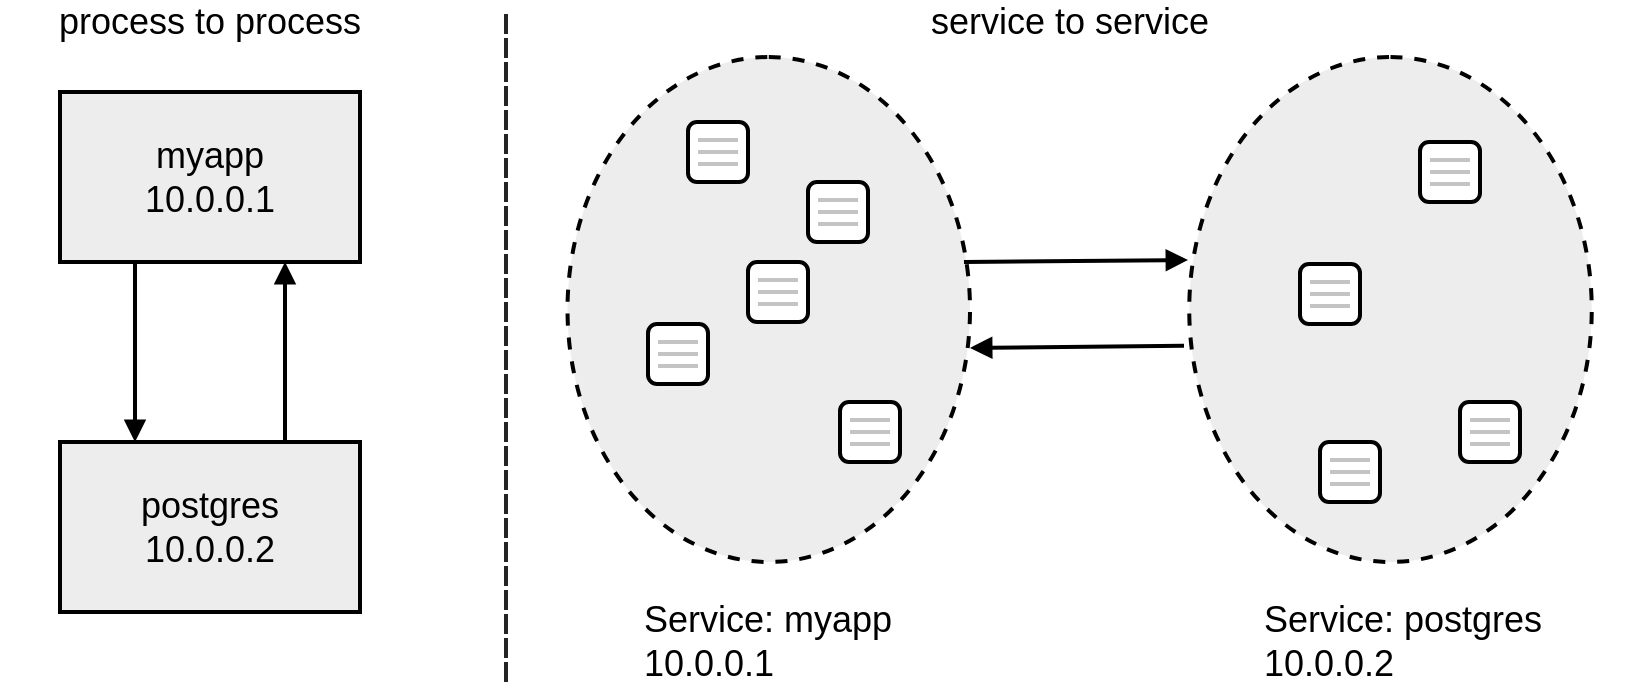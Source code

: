 <mxfile version="13.2.4" type="device"><diagram id="Jm6dvu_bfIZZSHNotO0E" name="Page-1"><mxGraphModel dx="1106" dy="830" grid="1" gridSize="10" guides="1" tooltips="1" connect="1" arrows="1" fold="1" page="1" pageScale="1" pageWidth="827" pageHeight="1169" math="0" shadow="0"><root><mxCell id="0"/><mxCell id="1" parent="0"/><mxCell id="F_ekyUGEE39JI1hoZRc2-3" value="" style="ellipse;whiteSpace=wrap;html=1;rotation=-90;dashed=1;strokeWidth=2;fillColor=#EDEDED;" vertex="1" parent="1"><mxGeometry x="268.13" y="113.13" width="252.5" height="201.25" as="geometry"/></mxCell><mxCell id="F_ekyUGEE39JI1hoZRc2-4" value="" style="ellipse;whiteSpace=wrap;html=1;rotation=-90;dashed=1;strokeWidth=2;fillColor=#EDEDED;" vertex="1" parent="1"><mxGeometry x="579" y="113.13" width="252.5" height="201.25" as="geometry"/></mxCell><mxCell id="F_ekyUGEE39JI1hoZRc2-11" value="" style="group;" vertex="1" connectable="0" parent="1"><mxGeometry x="334" y="221" width="30" height="30" as="geometry"/></mxCell><mxCell id="F_ekyUGEE39JI1hoZRc2-5" value="" style="rounded=1;whiteSpace=wrap;html=1;strokeWidth=2;" vertex="1" parent="F_ekyUGEE39JI1hoZRc2-11"><mxGeometry width="30" height="30" as="geometry"/></mxCell><mxCell id="F_ekyUGEE39JI1hoZRc2-8" value="" style="endArrow=none;html=1;entryX=0.2;entryY=0.3;entryDx=0;entryDy=0;entryPerimeter=0;exitX=0.867;exitY=0.3;exitDx=0;exitDy=0;exitPerimeter=0;strokeWidth=2;strokeColor=#C4C4C4;" edge="1" parent="F_ekyUGEE39JI1hoZRc2-11"><mxGeometry width="50" height="50" relative="1" as="geometry"><mxPoint x="25.01" y="9" as="sourcePoint"/><mxPoint x="5" y="9" as="targetPoint"/></mxGeometry></mxCell><mxCell id="F_ekyUGEE39JI1hoZRc2-9" value="" style="endArrow=none;html=1;entryX=0.2;entryY=0.3;entryDx=0;entryDy=0;entryPerimeter=0;exitX=0.867;exitY=0.3;exitDx=0;exitDy=0;exitPerimeter=0;strokeWidth=2;strokeColor=#C4C4C4;" edge="1" parent="F_ekyUGEE39JI1hoZRc2-11"><mxGeometry width="50" height="50" relative="1" as="geometry"><mxPoint x="25.01" y="15" as="sourcePoint"/><mxPoint x="5" y="15" as="targetPoint"/></mxGeometry></mxCell><mxCell id="F_ekyUGEE39JI1hoZRc2-10" value="" style="endArrow=none;html=1;entryX=0.2;entryY=0.3;entryDx=0;entryDy=0;entryPerimeter=0;exitX=0.867;exitY=0.3;exitDx=0;exitDy=0;exitPerimeter=0;strokeWidth=2;strokeColor=#C4C4C4;" edge="1" parent="F_ekyUGEE39JI1hoZRc2-11"><mxGeometry width="50" height="50" relative="1" as="geometry"><mxPoint x="25.01" y="21" as="sourcePoint"/><mxPoint x="5" y="21" as="targetPoint"/></mxGeometry></mxCell><mxCell id="F_ekyUGEE39JI1hoZRc2-12" value="" style="group;" vertex="1" connectable="0" parent="1"><mxGeometry x="384" y="190" width="30" height="30" as="geometry"/></mxCell><mxCell id="F_ekyUGEE39JI1hoZRc2-13" value="" style="rounded=1;whiteSpace=wrap;html=1;strokeWidth=2;" vertex="1" parent="F_ekyUGEE39JI1hoZRc2-12"><mxGeometry width="30" height="30" as="geometry"/></mxCell><mxCell id="F_ekyUGEE39JI1hoZRc2-14" value="" style="endArrow=none;html=1;entryX=0.2;entryY=0.3;entryDx=0;entryDy=0;entryPerimeter=0;exitX=0.867;exitY=0.3;exitDx=0;exitDy=0;exitPerimeter=0;strokeWidth=2;strokeColor=#C4C4C4;" edge="1" parent="F_ekyUGEE39JI1hoZRc2-12"><mxGeometry width="50" height="50" relative="1" as="geometry"><mxPoint x="25.01" y="9" as="sourcePoint"/><mxPoint x="5" y="9" as="targetPoint"/></mxGeometry></mxCell><mxCell id="F_ekyUGEE39JI1hoZRc2-15" value="" style="endArrow=none;html=1;entryX=0.2;entryY=0.3;entryDx=0;entryDy=0;entryPerimeter=0;exitX=0.867;exitY=0.3;exitDx=0;exitDy=0;exitPerimeter=0;strokeWidth=2;strokeColor=#C4C4C4;" edge="1" parent="F_ekyUGEE39JI1hoZRc2-12"><mxGeometry width="50" height="50" relative="1" as="geometry"><mxPoint x="25.01" y="15" as="sourcePoint"/><mxPoint x="5" y="15" as="targetPoint"/></mxGeometry></mxCell><mxCell id="F_ekyUGEE39JI1hoZRc2-16" value="" style="endArrow=none;html=1;entryX=0.2;entryY=0.3;entryDx=0;entryDy=0;entryPerimeter=0;exitX=0.867;exitY=0.3;exitDx=0;exitDy=0;exitPerimeter=0;strokeWidth=2;strokeColor=#C4C4C4;" edge="1" parent="F_ekyUGEE39JI1hoZRc2-12"><mxGeometry width="50" height="50" relative="1" as="geometry"><mxPoint x="25.01" y="21" as="sourcePoint"/><mxPoint x="5" y="21" as="targetPoint"/></mxGeometry></mxCell><mxCell id="F_ekyUGEE39JI1hoZRc2-32" value="" style="group;align=left;" vertex="1" connectable="0" parent="1"><mxGeometry x="430" y="260" width="397" height="140" as="geometry"/></mxCell><mxCell id="F_ekyUGEE39JI1hoZRc2-33" value="" style="rounded=1;whiteSpace=wrap;html=1;strokeWidth=2;" vertex="1" parent="F_ekyUGEE39JI1hoZRc2-32"><mxGeometry width="30" height="30" as="geometry"/></mxCell><mxCell id="F_ekyUGEE39JI1hoZRc2-34" value="" style="endArrow=none;html=1;entryX=0.2;entryY=0.3;entryDx=0;entryDy=0;entryPerimeter=0;exitX=0.867;exitY=0.3;exitDx=0;exitDy=0;exitPerimeter=0;strokeWidth=2;strokeColor=#C4C4C4;" edge="1" parent="F_ekyUGEE39JI1hoZRc2-32"><mxGeometry width="50" height="50" relative="1" as="geometry"><mxPoint x="25.01" y="9" as="sourcePoint"/><mxPoint x="5" y="9" as="targetPoint"/></mxGeometry></mxCell><mxCell id="F_ekyUGEE39JI1hoZRc2-35" value="" style="endArrow=none;html=1;entryX=0.2;entryY=0.3;entryDx=0;entryDy=0;entryPerimeter=0;exitX=0.867;exitY=0.3;exitDx=0;exitDy=0;exitPerimeter=0;strokeWidth=2;strokeColor=#C4C4C4;" edge="1" parent="F_ekyUGEE39JI1hoZRc2-32"><mxGeometry width="50" height="50" relative="1" as="geometry"><mxPoint x="25.01" y="15" as="sourcePoint"/><mxPoint x="5" y="15" as="targetPoint"/></mxGeometry></mxCell><mxCell id="F_ekyUGEE39JI1hoZRc2-36" value="" style="endArrow=none;html=1;entryX=0.2;entryY=0.3;entryDx=0;entryDy=0;entryPerimeter=0;exitX=0.867;exitY=0.3;exitDx=0;exitDy=0;exitPerimeter=0;strokeWidth=2;strokeColor=#C4C4C4;" edge="1" parent="F_ekyUGEE39JI1hoZRc2-32"><mxGeometry width="50" height="50" relative="1" as="geometry"><mxPoint x="25.01" y="21" as="sourcePoint"/><mxPoint x="5" y="21" as="targetPoint"/></mxGeometry></mxCell><mxCell id="F_ekyUGEE39JI1hoZRc2-91" value="&lt;font style=&quot;font-size: 18px&quot;&gt;Service: postgres&lt;br&gt;10.0.0.2&lt;br&gt;&lt;/font&gt;" style="text;html=1;strokeColor=none;fillColor=none;align=left;verticalAlign=middle;whiteSpace=wrap;rounded=0;" vertex="1" parent="F_ekyUGEE39JI1hoZRc2-32"><mxGeometry x="210" y="100" width="187" height="40" as="geometry"/></mxCell><mxCell id="F_ekyUGEE39JI1hoZRc2-39" value="" style="group;" vertex="1" connectable="0" parent="1"><mxGeometry x="354" y="120" width="30" height="30" as="geometry"/></mxCell><mxCell id="F_ekyUGEE39JI1hoZRc2-40" value="" style="rounded=1;whiteSpace=wrap;html=1;strokeWidth=2;" vertex="1" parent="F_ekyUGEE39JI1hoZRc2-39"><mxGeometry width="30" height="30" as="geometry"/></mxCell><mxCell id="F_ekyUGEE39JI1hoZRc2-41" value="" style="endArrow=none;html=1;entryX=0.2;entryY=0.3;entryDx=0;entryDy=0;entryPerimeter=0;exitX=0.867;exitY=0.3;exitDx=0;exitDy=0;exitPerimeter=0;strokeWidth=2;strokeColor=#C4C4C4;" edge="1" parent="F_ekyUGEE39JI1hoZRc2-39"><mxGeometry width="50" height="50" relative="1" as="geometry"><mxPoint x="25.01" y="9" as="sourcePoint"/><mxPoint x="5" y="9" as="targetPoint"/></mxGeometry></mxCell><mxCell id="F_ekyUGEE39JI1hoZRc2-42" value="" style="endArrow=none;html=1;entryX=0.2;entryY=0.3;entryDx=0;entryDy=0;entryPerimeter=0;exitX=0.867;exitY=0.3;exitDx=0;exitDy=0;exitPerimeter=0;strokeWidth=2;strokeColor=#C4C4C4;" edge="1" parent="F_ekyUGEE39JI1hoZRc2-39"><mxGeometry width="50" height="50" relative="1" as="geometry"><mxPoint x="25.01" y="15" as="sourcePoint"/><mxPoint x="5" y="15" as="targetPoint"/></mxGeometry></mxCell><mxCell id="F_ekyUGEE39JI1hoZRc2-43" value="" style="endArrow=none;html=1;entryX=0.2;entryY=0.3;entryDx=0;entryDy=0;entryPerimeter=0;exitX=0.867;exitY=0.3;exitDx=0;exitDy=0;exitPerimeter=0;strokeWidth=2;strokeColor=#C4C4C4;" edge="1" parent="F_ekyUGEE39JI1hoZRc2-39"><mxGeometry width="50" height="50" relative="1" as="geometry"><mxPoint x="25.01" y="21" as="sourcePoint"/><mxPoint x="5" y="21" as="targetPoint"/></mxGeometry></mxCell><mxCell id="F_ekyUGEE39JI1hoZRc2-50" value="" style="group;" vertex="1" connectable="0" parent="1"><mxGeometry x="414" y="150" width="30" height="30" as="geometry"/></mxCell><mxCell id="F_ekyUGEE39JI1hoZRc2-51" value="" style="rounded=1;whiteSpace=wrap;html=1;strokeWidth=2;" vertex="1" parent="F_ekyUGEE39JI1hoZRc2-50"><mxGeometry width="30" height="30" as="geometry"/></mxCell><mxCell id="F_ekyUGEE39JI1hoZRc2-52" value="" style="endArrow=none;html=1;entryX=0.2;entryY=0.3;entryDx=0;entryDy=0;entryPerimeter=0;exitX=0.867;exitY=0.3;exitDx=0;exitDy=0;exitPerimeter=0;strokeWidth=2;strokeColor=#C4C4C4;" edge="1" parent="F_ekyUGEE39JI1hoZRc2-50"><mxGeometry width="50" height="50" relative="1" as="geometry"><mxPoint x="25.01" y="9" as="sourcePoint"/><mxPoint x="5" y="9" as="targetPoint"/></mxGeometry></mxCell><mxCell id="F_ekyUGEE39JI1hoZRc2-53" value="" style="endArrow=none;html=1;entryX=0.2;entryY=0.3;entryDx=0;entryDy=0;entryPerimeter=0;exitX=0.867;exitY=0.3;exitDx=0;exitDy=0;exitPerimeter=0;strokeWidth=2;strokeColor=#C4C4C4;" edge="1" parent="F_ekyUGEE39JI1hoZRc2-50"><mxGeometry width="50" height="50" relative="1" as="geometry"><mxPoint x="25.01" y="15" as="sourcePoint"/><mxPoint x="5" y="15" as="targetPoint"/></mxGeometry></mxCell><mxCell id="F_ekyUGEE39JI1hoZRc2-54" value="" style="endArrow=none;html=1;entryX=0.2;entryY=0.3;entryDx=0;entryDy=0;entryPerimeter=0;exitX=0.867;exitY=0.3;exitDx=0;exitDy=0;exitPerimeter=0;strokeWidth=2;strokeColor=#C4C4C4;" edge="1" parent="F_ekyUGEE39JI1hoZRc2-50"><mxGeometry width="50" height="50" relative="1" as="geometry"><mxPoint x="25.01" y="21" as="sourcePoint"/><mxPoint x="5" y="21" as="targetPoint"/></mxGeometry></mxCell><mxCell id="F_ekyUGEE39JI1hoZRc2-55" value="" style="group" vertex="1" connectable="0" parent="1"><mxGeometry x="660" y="191" width="30" height="30" as="geometry"/></mxCell><mxCell id="F_ekyUGEE39JI1hoZRc2-56" value="" style="rounded=1;whiteSpace=wrap;html=1;strokeWidth=2;" vertex="1" parent="F_ekyUGEE39JI1hoZRc2-55"><mxGeometry width="30" height="30" as="geometry"/></mxCell><mxCell id="F_ekyUGEE39JI1hoZRc2-57" value="" style="endArrow=none;html=1;entryX=0.2;entryY=0.3;entryDx=0;entryDy=0;entryPerimeter=0;exitX=0.867;exitY=0.3;exitDx=0;exitDy=0;exitPerimeter=0;strokeWidth=2;strokeColor=#C4C4C4;" edge="1" parent="F_ekyUGEE39JI1hoZRc2-55"><mxGeometry width="50" height="50" relative="1" as="geometry"><mxPoint x="25.01" y="9" as="sourcePoint"/><mxPoint x="5" y="9" as="targetPoint"/></mxGeometry></mxCell><mxCell id="F_ekyUGEE39JI1hoZRc2-58" value="" style="endArrow=none;html=1;entryX=0.2;entryY=0.3;entryDx=0;entryDy=0;entryPerimeter=0;exitX=0.867;exitY=0.3;exitDx=0;exitDy=0;exitPerimeter=0;strokeWidth=2;strokeColor=#C4C4C4;" edge="1" parent="F_ekyUGEE39JI1hoZRc2-55"><mxGeometry width="50" height="50" relative="1" as="geometry"><mxPoint x="25.01" y="15" as="sourcePoint"/><mxPoint x="5" y="15" as="targetPoint"/></mxGeometry></mxCell><mxCell id="F_ekyUGEE39JI1hoZRc2-59" value="" style="endArrow=none;html=1;entryX=0.2;entryY=0.3;entryDx=0;entryDy=0;entryPerimeter=0;exitX=0.867;exitY=0.3;exitDx=0;exitDy=0;exitPerimeter=0;strokeWidth=2;strokeColor=#C4C4C4;" edge="1" parent="F_ekyUGEE39JI1hoZRc2-55"><mxGeometry width="50" height="50" relative="1" as="geometry"><mxPoint x="25.01" y="21" as="sourcePoint"/><mxPoint x="5" y="21" as="targetPoint"/></mxGeometry></mxCell><mxCell id="F_ekyUGEE39JI1hoZRc2-62" value="" style="group" vertex="1" connectable="0" parent="1"><mxGeometry x="670" y="280" width="30" height="30" as="geometry"/></mxCell><mxCell id="F_ekyUGEE39JI1hoZRc2-63" value="" style="rounded=1;whiteSpace=wrap;html=1;strokeWidth=2;" vertex="1" parent="F_ekyUGEE39JI1hoZRc2-62"><mxGeometry width="30" height="30" as="geometry"/></mxCell><mxCell id="F_ekyUGEE39JI1hoZRc2-64" value="" style="endArrow=none;html=1;entryX=0.2;entryY=0.3;entryDx=0;entryDy=0;entryPerimeter=0;exitX=0.867;exitY=0.3;exitDx=0;exitDy=0;exitPerimeter=0;strokeWidth=2;strokeColor=#C4C4C4;" edge="1" parent="F_ekyUGEE39JI1hoZRc2-62"><mxGeometry width="50" height="50" relative="1" as="geometry"><mxPoint x="25.01" y="9" as="sourcePoint"/><mxPoint x="5" y="9" as="targetPoint"/></mxGeometry></mxCell><mxCell id="F_ekyUGEE39JI1hoZRc2-65" value="" style="endArrow=none;html=1;entryX=0.2;entryY=0.3;entryDx=0;entryDy=0;entryPerimeter=0;exitX=0.867;exitY=0.3;exitDx=0;exitDy=0;exitPerimeter=0;strokeWidth=2;strokeColor=#C4C4C4;" edge="1" parent="F_ekyUGEE39JI1hoZRc2-62"><mxGeometry width="50" height="50" relative="1" as="geometry"><mxPoint x="25.01" y="15" as="sourcePoint"/><mxPoint x="5" y="15" as="targetPoint"/></mxGeometry></mxCell><mxCell id="F_ekyUGEE39JI1hoZRc2-66" value="" style="endArrow=none;html=1;entryX=0.2;entryY=0.3;entryDx=0;entryDy=0;entryPerimeter=0;exitX=0.867;exitY=0.3;exitDx=0;exitDy=0;exitPerimeter=0;strokeWidth=2;strokeColor=#C4C4C4;" edge="1" parent="F_ekyUGEE39JI1hoZRc2-62"><mxGeometry width="50" height="50" relative="1" as="geometry"><mxPoint x="25.01" y="21" as="sourcePoint"/><mxPoint x="5" y="21" as="targetPoint"/></mxGeometry></mxCell><mxCell id="F_ekyUGEE39JI1hoZRc2-69" value="" style="group" vertex="1" connectable="0" parent="1"><mxGeometry x="740" y="260" width="30" height="30" as="geometry"/></mxCell><mxCell id="F_ekyUGEE39JI1hoZRc2-70" value="" style="rounded=1;whiteSpace=wrap;html=1;strokeWidth=2;" vertex="1" parent="F_ekyUGEE39JI1hoZRc2-69"><mxGeometry width="30" height="30" as="geometry"/></mxCell><mxCell id="F_ekyUGEE39JI1hoZRc2-71" value="" style="endArrow=none;html=1;entryX=0.2;entryY=0.3;entryDx=0;entryDy=0;entryPerimeter=0;exitX=0.867;exitY=0.3;exitDx=0;exitDy=0;exitPerimeter=0;strokeWidth=2;strokeColor=#C4C4C4;" edge="1" parent="F_ekyUGEE39JI1hoZRc2-69"><mxGeometry width="50" height="50" relative="1" as="geometry"><mxPoint x="25.01" y="9" as="sourcePoint"/><mxPoint x="5" y="9" as="targetPoint"/></mxGeometry></mxCell><mxCell id="F_ekyUGEE39JI1hoZRc2-72" value="" style="endArrow=none;html=1;entryX=0.2;entryY=0.3;entryDx=0;entryDy=0;entryPerimeter=0;exitX=0.867;exitY=0.3;exitDx=0;exitDy=0;exitPerimeter=0;strokeWidth=2;strokeColor=#C4C4C4;" edge="1" parent="F_ekyUGEE39JI1hoZRc2-69"><mxGeometry width="50" height="50" relative="1" as="geometry"><mxPoint x="25.01" y="15" as="sourcePoint"/><mxPoint x="5" y="15" as="targetPoint"/></mxGeometry></mxCell><mxCell id="F_ekyUGEE39JI1hoZRc2-73" value="" style="endArrow=none;html=1;entryX=0.2;entryY=0.3;entryDx=0;entryDy=0;entryPerimeter=0;exitX=0.867;exitY=0.3;exitDx=0;exitDy=0;exitPerimeter=0;strokeWidth=2;strokeColor=#C4C4C4;" edge="1" parent="F_ekyUGEE39JI1hoZRc2-69"><mxGeometry width="50" height="50" relative="1" as="geometry"><mxPoint x="25.01" y="21" as="sourcePoint"/><mxPoint x="5" y="21" as="targetPoint"/></mxGeometry></mxCell><mxCell id="F_ekyUGEE39JI1hoZRc2-74" value="" style="group" vertex="1" connectable="0" parent="1"><mxGeometry x="720" y="130" width="30" height="30" as="geometry"/></mxCell><mxCell id="F_ekyUGEE39JI1hoZRc2-75" value="" style="rounded=1;whiteSpace=wrap;html=1;strokeWidth=2;" vertex="1" parent="F_ekyUGEE39JI1hoZRc2-74"><mxGeometry width="30" height="30" as="geometry"/></mxCell><mxCell id="F_ekyUGEE39JI1hoZRc2-76" value="" style="endArrow=none;html=1;entryX=0.2;entryY=0.3;entryDx=0;entryDy=0;entryPerimeter=0;exitX=0.867;exitY=0.3;exitDx=0;exitDy=0;exitPerimeter=0;strokeWidth=2;strokeColor=#C4C4C4;" edge="1" parent="F_ekyUGEE39JI1hoZRc2-74"><mxGeometry width="50" height="50" relative="1" as="geometry"><mxPoint x="25.01" y="9" as="sourcePoint"/><mxPoint x="5" y="9" as="targetPoint"/></mxGeometry></mxCell><mxCell id="F_ekyUGEE39JI1hoZRc2-77" value="" style="endArrow=none;html=1;entryX=0.2;entryY=0.3;entryDx=0;entryDy=0;entryPerimeter=0;exitX=0.867;exitY=0.3;exitDx=0;exitDy=0;exitPerimeter=0;strokeWidth=2;strokeColor=#C4C4C4;" edge="1" parent="F_ekyUGEE39JI1hoZRc2-74"><mxGeometry width="50" height="50" relative="1" as="geometry"><mxPoint x="25.01" y="15" as="sourcePoint"/><mxPoint x="5" y="15" as="targetPoint"/></mxGeometry></mxCell><mxCell id="F_ekyUGEE39JI1hoZRc2-78" value="" style="endArrow=none;html=1;entryX=0.2;entryY=0.3;entryDx=0;entryDy=0;entryPerimeter=0;exitX=0.867;exitY=0.3;exitDx=0;exitDy=0;exitPerimeter=0;strokeWidth=2;strokeColor=#C4C4C4;" edge="1" parent="F_ekyUGEE39JI1hoZRc2-74"><mxGeometry width="50" height="50" relative="1" as="geometry"><mxPoint x="25.01" y="21" as="sourcePoint"/><mxPoint x="5" y="21" as="targetPoint"/></mxGeometry></mxCell><mxCell id="F_ekyUGEE39JI1hoZRc2-87" style="edgeStyle=orthogonalEdgeStyle;rounded=0;orthogonalLoop=1;jettySize=auto;html=1;exitX=0.25;exitY=1;exitDx=0;exitDy=0;strokeColor=#000000;strokeWidth=2;entryX=0.25;entryY=0;entryDx=0;entryDy=0;endArrow=block;endFill=1;" edge="1" parent="1" source="F_ekyUGEE39JI1hoZRc2-80" target="F_ekyUGEE39JI1hoZRc2-81"><mxGeometry relative="1" as="geometry"/></mxCell><mxCell id="F_ekyUGEE39JI1hoZRc2-80" value="&lt;font style=&quot;font-size: 18px&quot;&gt;myapp&lt;br&gt;10.0.0.1&lt;/font&gt;" style="rounded=0;whiteSpace=wrap;html=1;strokeWidth=2;strokeColor=#000000;fillColor=#EDEDED;" vertex="1" parent="1"><mxGeometry x="40" y="105" width="150" height="85" as="geometry"/></mxCell><mxCell id="F_ekyUGEE39JI1hoZRc2-89" style="edgeStyle=orthogonalEdgeStyle;rounded=0;orthogonalLoop=1;jettySize=auto;html=1;exitX=0.75;exitY=0;exitDx=0;exitDy=0;entryX=0.75;entryY=1;entryDx=0;entryDy=0;strokeColor=#000000;strokeWidth=2;endArrow=block;endFill=1;" edge="1" parent="1" source="F_ekyUGEE39JI1hoZRc2-81" target="F_ekyUGEE39JI1hoZRc2-80"><mxGeometry relative="1" as="geometry"/></mxCell><mxCell id="F_ekyUGEE39JI1hoZRc2-81" value="&lt;font style=&quot;font-size: 18px&quot;&gt;postgres&lt;br&gt;10.0.0.2&lt;/font&gt;" style="rounded=0;whiteSpace=wrap;html=1;strokeWidth=2;fillColor=#EDEDED;" vertex="1" parent="1"><mxGeometry x="40" y="280" width="150" height="85" as="geometry"/></mxCell><mxCell id="F_ekyUGEE39JI1hoZRc2-79" value="" style="endArrow=none;dashed=1;html=1;strokeColor=#242424;strokeWidth=2;" edge="1" parent="1"><mxGeometry width="50" height="50" relative="1" as="geometry"><mxPoint x="263" y="400" as="sourcePoint"/><mxPoint x="263" y="400" as="targetPoint"/><Array as="points"><mxPoint x="263" y="60"/></Array></mxGeometry></mxCell><mxCell id="F_ekyUGEE39JI1hoZRc2-82" value="" style="endArrow=block;html=1;strokeColor=#000000;strokeWidth=2;entryX=0.598;entryY=-0.003;entryDx=0;entryDy=0;exitX=0.594;exitY=0.985;exitDx=0;exitDy=0;exitPerimeter=0;entryPerimeter=0;endFill=1;" edge="1" parent="1" source="F_ekyUGEE39JI1hoZRc2-3" target="F_ekyUGEE39JI1hoZRc2-4"><mxGeometry width="50" height="50" relative="1" as="geometry"><mxPoint x="320" y="430" as="sourcePoint"/><mxPoint x="370" y="380" as="targetPoint"/></mxGeometry></mxCell><mxCell id="F_ekyUGEE39JI1hoZRc2-83" value="" style="endArrow=block;html=1;strokeColor=#000000;strokeWidth=2;entryX=0.424;entryY=1;entryDx=0;entryDy=0;exitX=0.428;exitY=-0.013;exitDx=0;exitDy=0;exitPerimeter=0;entryPerimeter=0;endFill=1;" edge="1" parent="1" source="F_ekyUGEE39JI1hoZRc2-4" target="F_ekyUGEE39JI1hoZRc2-3"><mxGeometry width="50" height="50" relative="1" as="geometry"><mxPoint x="501.986" y="200.02" as="sourcePoint"/><mxPoint x="614.021" y="199.01" as="targetPoint"/></mxGeometry></mxCell><mxCell id="F_ekyUGEE39JI1hoZRc2-84" value="&lt;font style=&quot;font-size: 18px&quot;&gt;process to process&lt;/font&gt;" style="text;html=1;strokeColor=none;fillColor=none;align=center;verticalAlign=middle;whiteSpace=wrap;rounded=0;" vertex="1" parent="1"><mxGeometry x="10" y="60" width="210" height="20" as="geometry"/></mxCell><mxCell id="F_ekyUGEE39JI1hoZRc2-85" value="&lt;font style=&quot;font-size: 18px&quot;&gt;service to service&lt;/font&gt;" style="text;html=1;strokeColor=none;fillColor=none;align=center;verticalAlign=middle;whiteSpace=wrap;rounded=0;" vertex="1" parent="1"><mxGeometry x="290" y="60" width="510" height="20" as="geometry"/></mxCell><mxCell id="F_ekyUGEE39JI1hoZRc2-90" value="&lt;font style=&quot;font-size: 18px&quot;&gt;Service: myapp&lt;br&gt;10.0.0.1&lt;br&gt;&lt;/font&gt;" style="text;html=1;strokeColor=none;fillColor=none;align=left;verticalAlign=middle;whiteSpace=wrap;rounded=0;" vertex="1" parent="1"><mxGeometry x="330" y="360" width="179.38" height="40" as="geometry"/></mxCell></root></mxGraphModel></diagram></mxfile>